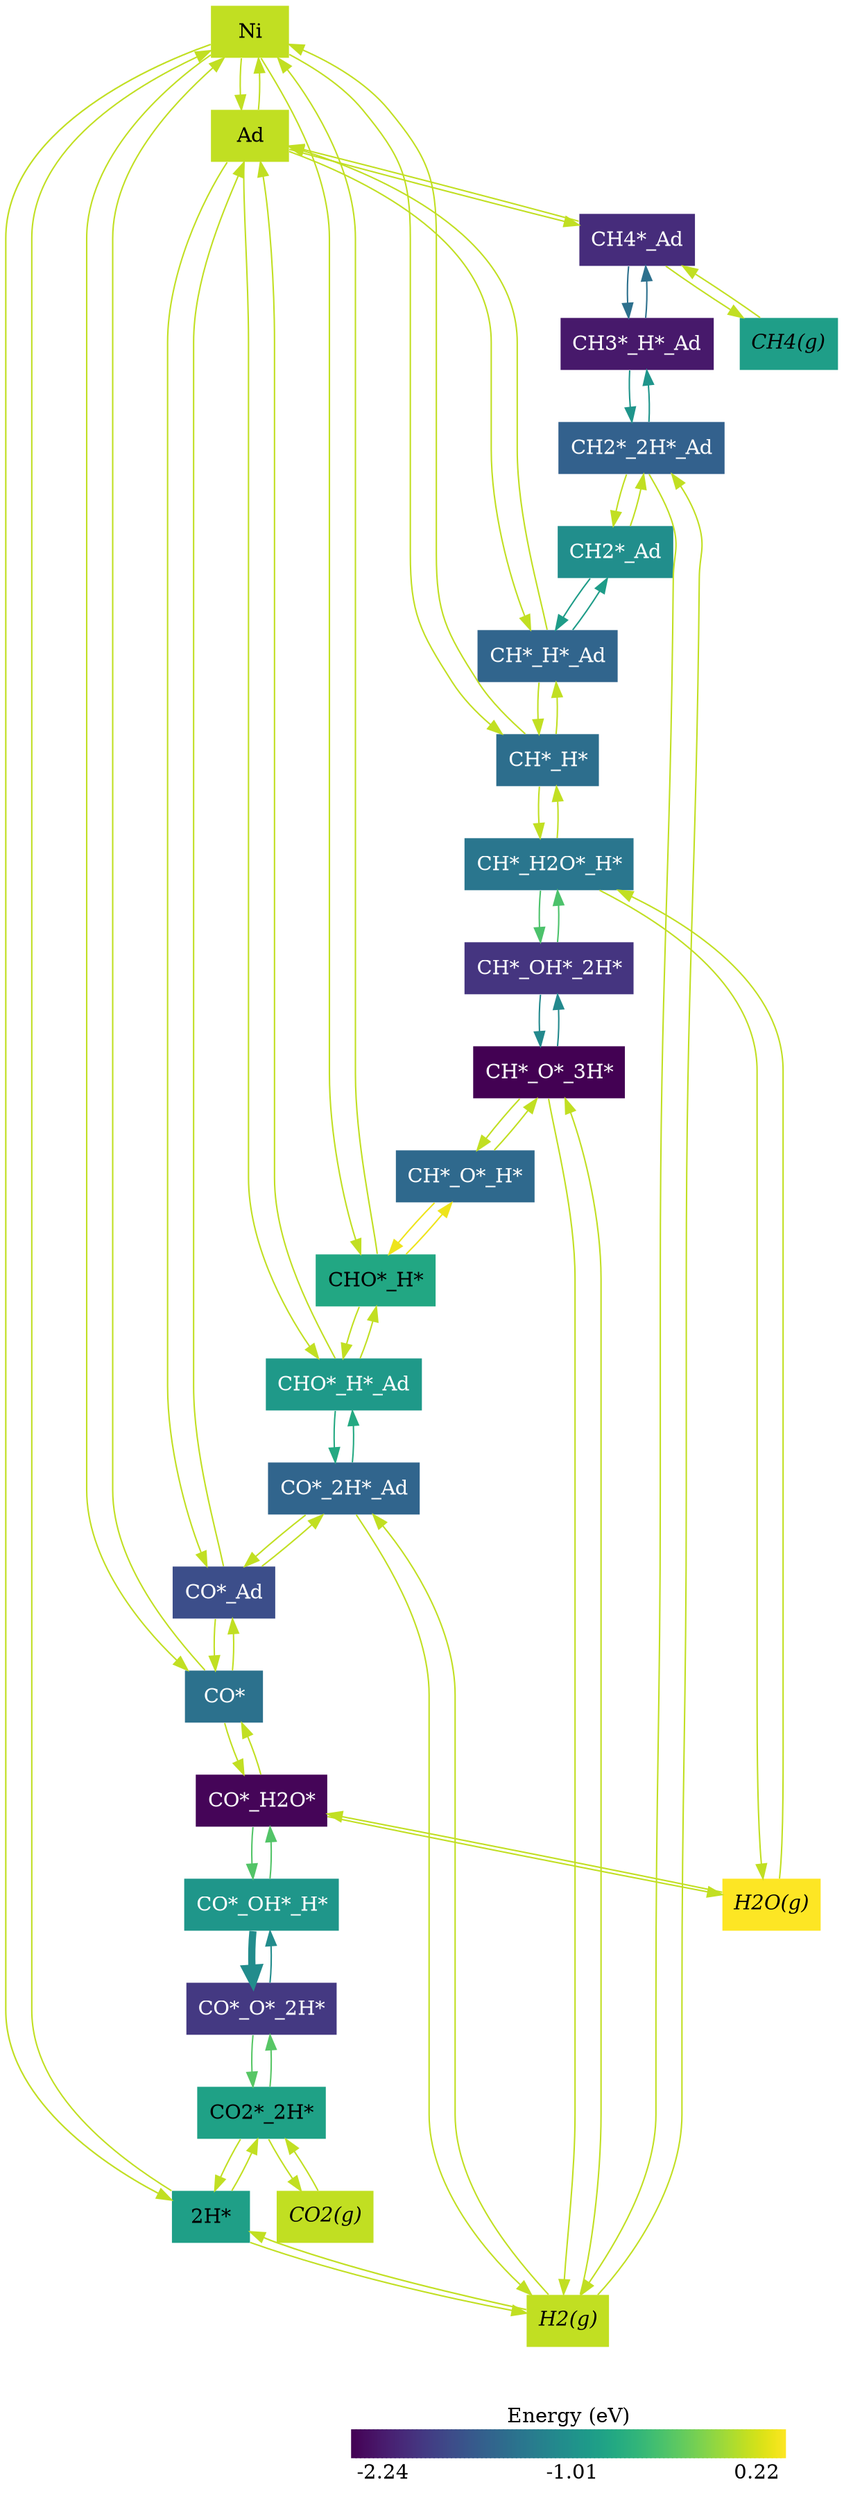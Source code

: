 strict digraph {

    graph [
        rankdir=TB,
        ranksep=0.5,
        nodesep=0.25
    ];
    
    node [
        shape=plaintext,
        style=filled
    ];
    
    edge [
        weight=2.
    ];


    "Ni" [
        label=<
        <TABLE BORDER="0" CELLBORDER="0" CELLSPACING="0" CELLPADDING="0">
          <TR>
            <TD><FONT COLOR="#000000">Ni</FONT></TD>
          </TR>
        </TABLE>
        >
        ,
        fillcolor="#c1df22"
    ];
    
    "Ad" [
        label=<
        <TABLE BORDER="0" CELLBORDER="0" CELLSPACING="0" CELLPADDING="0">
          <TR>
            <TD><FONT COLOR="#000000">Ad</FONT></TD>
          </TR>
        </TABLE>
        >
        ,
        fillcolor="#c1df22"
    ];
    
    "2H*" [
        label=<
        <TABLE BORDER="0" CELLBORDER="0" CELLSPACING="0" CELLPADDING="0">
          <TR>
            <TD><FONT COLOR="#000000">2H*</FONT></TD>
          </TR>
        </TABLE>
        >
        ,
        fillcolor="#1f9f87"
    ];
    
    "CO2*_2H*" [
        label=<
        <TABLE BORDER="0" CELLBORDER="0" CELLSPACING="0" CELLPADDING="0">
          <TR>
            <TD><FONT COLOR="#000000">CO2*_2H*</FONT></TD>
          </TR>
        </TABLE>
        >
        ,
        fillcolor="#1fa186"
    ];
    
    "CO*_O*_2H*" [
        label=<
        <TABLE BORDER="0" CELLBORDER="0" CELLSPACING="0" CELLPADDING="0">
          <TR>
            <TD><FONT COLOR="#ffffff">CO*_O*_2H*</FONT></TD>
          </TR>
        </TABLE>
        >
        ,
        fillcolor="#443982"
    ];
    
    "CO*_OH*_H*" [
        label=<
        <TABLE BORDER="0" CELLBORDER="0" CELLSPACING="0" CELLPADDING="0">
          <TR>
            <TD><FONT COLOR="#ffffff">CO*_OH*_H*</FONT></TD>
          </TR>
        </TABLE>
        >
        ,
        fillcolor="#1f968a"
    ];
    
    "CO*_H2O*" [
        label=<
        <TABLE BORDER="0" CELLBORDER="0" CELLSPACING="0" CELLPADDING="0">
          <TR>
            <TD><FONT COLOR="#ffffff">CO*_H2O*</FONT></TD>
          </TR>
        </TABLE>
        >
        ,
        fillcolor="#450558"
    ];
    
    "CO*" [
        label=<
        <TABLE BORDER="0" CELLBORDER="0" CELLSPACING="0" CELLPADDING="0">
          <TR>
            <TD><FONT COLOR="#ffffff">CO*</FONT></TD>
          </TR>
        </TABLE>
        >
        ,
        fillcolor="#2c718d"
    ];
    
    "CO*_Ad" [
        label=<
        <TABLE BORDER="0" CELLBORDER="0" CELLSPACING="0" CELLPADDING="0">
          <TR>
            <TD><FONT COLOR="#ffffff">CO*_Ad</FONT></TD>
          </TR>
        </TABLE>
        >
        ,
        fillcolor="#3c4e8a"
    ];
    
    "CO*_2H*_Ad" [
        label=<
        <TABLE BORDER="0" CELLBORDER="0" CELLSPACING="0" CELLPADDING="0">
          <TR>
            <TD><FONT COLOR="#ffffff">CO*_2H*_Ad</FONT></TD>
          </TR>
        </TABLE>
        >
        ,
        fillcolor="#31658d"
    ];
    
    "CHO*_H*_Ad" [
        label=<
        <TABLE BORDER="0" CELLBORDER="0" CELLSPACING="0" CELLPADDING="0">
          <TR>
            <TD><FONT COLOR="#ffffff">CHO*_H*_Ad</FONT></TD>
          </TR>
        </TABLE>
        >
        ,
        fillcolor="#1f9989"
    ];
    
    "CHO*_H*" [
        label=<
        <TABLE BORDER="0" CELLBORDER="0" CELLSPACING="0" CELLPADDING="0">
          <TR>
            <TD><FONT COLOR="#000000">CHO*_H*</FONT></TD>
          </TR>
        </TABLE>
        >
        ,
        fillcolor="#22a783"
    ];
    
    "CH*_O*_H*" [
        label=<
        <TABLE BORDER="0" CELLBORDER="0" CELLSPACING="0" CELLPADDING="0">
          <TR>
            <TD><FONT COLOR="#ffffff">CH*_O*_H*</FONT></TD>
          </TR>
        </TABLE>
        >
        ,
        fillcolor="#2f698d"
    ];
    
    "CH*_O*_3H*" [
        label=<
        <TABLE BORDER="0" CELLBORDER="0" CELLSPACING="0" CELLPADDING="0">
          <TR>
            <TD><FONT COLOR="#ffffff">CH*_O*_3H*</FONT></TD>
          </TR>
        </TABLE>
        >
        ,
        fillcolor="#430153"
    ];
    
    "CH*_OH*_2H*" [
        label=<
        <TABLE BORDER="0" CELLBORDER="0" CELLSPACING="0" CELLPADDING="0">
          <TR>
            <TD><FONT COLOR="#ffffff">CH*_OH*_2H*</FONT></TD>
          </TR>
        </TABLE>
        >
        ,
        fillcolor="#453580"
    ];
    
    "CH*_H2O*_H*" [
        label=<
        <TABLE BORDER="0" CELLBORDER="0" CELLSPACING="0" CELLPADDING="0">
          <TR>
            <TD><FONT COLOR="#ffffff">CH*_H2O*_H*</FONT></TD>
          </TR>
        </TABLE>
        >
        ,
        fillcolor="#2a768e"
    ];
    
    "CH*_H*" [
        label=<
        <TABLE BORDER="0" CELLBORDER="0" CELLSPACING="0" CELLPADDING="0">
          <TR>
            <TD><FONT COLOR="#ffffff">CH*_H*</FONT></TD>
          </TR>
        </TABLE>
        >
        ,
        fillcolor="#2d6e8d"
    ];
    
    "CH*_H*_Ad" [
        label=<
        <TABLE BORDER="0" CELLBORDER="0" CELLSPACING="0" CELLPADDING="0">
          <TR>
            <TD><FONT COLOR="#ffffff">CH*_H*_Ad</FONT></TD>
          </TR>
        </TABLE>
        >
        ,
        fillcolor="#31658d"
    ];
    
    "CH2*_Ad" [
        label=<
        <TABLE BORDER="0" CELLBORDER="0" CELLSPACING="0" CELLPADDING="0">
          <TR>
            <TD><FONT COLOR="#ffffff">CH2*_Ad</FONT></TD>
          </TR>
        </TABLE>
        >
        ,
        fillcolor="#218e8c"
    ];
    
    "CH2*_2H*_Ad" [
        label=<
        <TABLE BORDER="0" CELLBORDER="0" CELLSPACING="0" CELLPADDING="0">
          <TR>
            <TD><FONT COLOR="#ffffff">CH2*_2H*_Ad</FONT></TD>
          </TR>
        </TABLE>
        >
        ,
        fillcolor="#33618d"
    ];
    
    "CH3*_H*_Ad" [
        label=<
        <TABLE BORDER="0" CELLBORDER="0" CELLSPACING="0" CELLPADDING="0">
          <TR>
            <TD><FONT COLOR="#ffffff">CH3*_H*_Ad</FONT></TD>
          </TR>
        </TABLE>
        >
        ,
        fillcolor="#47196b"
    ];
    
    "CH4*_Ad" [
        label=<
        <TABLE BORDER="0" CELLBORDER="0" CELLSPACING="0" CELLPADDING="0">
          <TR>
            <TD><FONT COLOR="#ffffff">CH4*_Ad</FONT></TD>
          </TR>
        </TABLE>
        >
        ,
        fillcolor="#462c7b"
    ];
    
    "H2(g)" [
        label=<
        <TABLE BORDER="0" CELLBORDER="0" CELLSPACING="0" CELLPADDING="0">
          <TR>
            <TD><FONT COLOR="#000000"><i>H2(g)</i></FONT></TD>
          </TR>
        </TABLE>
        >
        ,
        fillcolor="#c1df22"
    ];
    
    "CO2(g)" [
        label=<
        <TABLE BORDER="0" CELLBORDER="0" CELLSPACING="0" CELLPADDING="0">
          <TR>
            <TD><FONT COLOR="#000000"><i>CO2(g)</i></FONT></TD>
          </TR>
        </TABLE>
        >
        ,
        fillcolor="#c1df22"
    ];
    
    "H2O(g)" [
        label=<
        <TABLE BORDER="0" CELLBORDER="0" CELLSPACING="0" CELLPADDING="0">
          <TR>
            <TD><FONT COLOR="#000000"><i>H2O(g)</i></FONT></TD>
          </TR>
        </TABLE>
        >
        ,
        fillcolor="#fde624"
    ];
    
    "CH4(g)" [
        label=<
        <TABLE BORDER="0" CELLBORDER="0" CELLSPACING="0" CELLPADDING="0">
          <TR>
            <TD><FONT COLOR="#000000"><i>CH4(g)</i></FONT></TD>
          </TR>
        </TABLE>
        >
        ,
        fillcolor="#1f9e88"
    ];
    
    "Colorbar" [
        fillcolor="#ffffff",
        label=<<TABLE BORDER="0" CELLBORDER="0" CELLSPACING="-1">
            <TR>
                <TD COLSPAN="100">Energy (eV)</TD>
            </TR>
            <TR>
                <TD BGCOLOR="#430153:#440457" WIDTH="1" HEIGHT="20"></TD>
                <TD BGCOLOR="#440457:#45085b" WIDTH="1" HEIGHT="20"></TD>
                <TD BGCOLOR="#45085b:#460c5f" WIDTH="1" HEIGHT="20"></TD>
                <TD BGCOLOR="#460c5f:#460f62" WIDTH="1" HEIGHT="20"></TD>
                <TD BGCOLOR="#460f62:#471365" WIDTH="1" HEIGHT="20"></TD>
                <TD BGCOLOR="#471365:#471769" WIDTH="1" HEIGHT="20"></TD>
                <TD BGCOLOR="#471769:#481a6c" WIDTH="1" HEIGHT="20"></TD>
                <TD BGCOLOR="#481a6c:#481d6f" WIDTH="1" HEIGHT="20"></TD>
                <TD BGCOLOR="#481d6f:#482172" WIDTH="1" HEIGHT="20"></TD>
                <TD BGCOLOR="#482172:#472474" WIDTH="1" HEIGHT="20"></TD>
                <TD BGCOLOR="#472474:#472777" WIDTH="1" HEIGHT="20"></TD>
                <TD BGCOLOR="#472777:#472a79" WIDTH="1" HEIGHT="20"></TD>
                <TD BGCOLOR="#472a79:#462d7b" WIDTH="1" HEIGHT="20"></TD>
                <TD BGCOLOR="#462d7b:#46317d" WIDTH="1" HEIGHT="20"></TD>
                <TD BGCOLOR="#46317d:#45347f" WIDTH="1" HEIGHT="20"></TD>
                <TD BGCOLOR="#45347f:#443781" WIDTH="1" HEIGHT="20"></TD>
                <TD BGCOLOR="#443781:#433a83" WIDTH="1" HEIGHT="20"></TD>
                <TD BGCOLOR="#433a83:#423d84" WIDTH="1" HEIGHT="20"></TD>
                <TD BGCOLOR="#423d84:#414085" WIDTH="1" HEIGHT="20"></TD>
                <TD BGCOLOR="#414085:#404386" WIDTH="1" HEIGHT="20"></TD>
                <TD BGCOLOR="#404386:#3f4687" WIDTH="1" HEIGHT="20"></TD>
                <TD BGCOLOR="#3f4687:#3e4988" WIDTH="1" HEIGHT="20"></TD>
                <TD BGCOLOR="#3e4988:#3d4c89" WIDTH="1" HEIGHT="20"></TD>
                <TD BGCOLOR="#3d4c89:#3c4e8a" WIDTH="1" HEIGHT="20"></TD>
                <TD BGCOLOR="#3c4e8a:#3a518a" WIDTH="1" HEIGHT="20"></TD>
                <TD BGCOLOR="#3a518a:#39548b" WIDTH="1" HEIGHT="20"></TD>
                <TD BGCOLOR="#39548b:#38578b" WIDTH="1" HEIGHT="20"></TD>
                <TD BGCOLOR="#38578b:#37598c" WIDTH="1" HEIGHT="20"></TD>
                <TD BGCOLOR="#37598c:#355c8c" WIDTH="1" HEIGHT="20"></TD>
                <TD BGCOLOR="#355c8c:#345f8c" WIDTH="1" HEIGHT="20"></TD>
                <TD BGCOLOR="#345f8c:#33618d" WIDTH="1" HEIGHT="20"></TD>
                <TD BGCOLOR="#33618d:#32648d" WIDTH="1" HEIGHT="20"></TD>
                <TD BGCOLOR="#32648d:#31668d" WIDTH="1" HEIGHT="20"></TD>
                <TD BGCOLOR="#31668d:#30698d" WIDTH="1" HEIGHT="20"></TD>
                <TD BGCOLOR="#30698d:#2e6b8d" WIDTH="1" HEIGHT="20"></TD>
                <TD BGCOLOR="#2e6b8d:#2d6e8d" WIDTH="1" HEIGHT="20"></TD>
                <TD BGCOLOR="#2d6e8d:#2c708d" WIDTH="1" HEIGHT="20"></TD>
                <TD BGCOLOR="#2c708d:#2b738e" WIDTH="1" HEIGHT="20"></TD>
                <TD BGCOLOR="#2b738e:#2a758e" WIDTH="1" HEIGHT="20"></TD>
                <TD BGCOLOR="#2a758e:#29778e" WIDTH="1" HEIGHT="20"></TD>
                <TD BGCOLOR="#29778e:#297a8e" WIDTH="1" HEIGHT="20"></TD>
                <TD BGCOLOR="#297a8e:#287c8e" WIDTH="1" HEIGHT="20"></TD>
                <TD BGCOLOR="#287c8e:#277f8d" WIDTH="1" HEIGHT="20"></TD>
                <TD BGCOLOR="#277f8d:#26818d" WIDTH="1" HEIGHT="20"></TD>
                <TD BGCOLOR="#26818d:#25838d" WIDTH="1" HEIGHT="20"></TD>
                <TD BGCOLOR="#25838d:#24868d" WIDTH="1" HEIGHT="20"></TD>
                <TD BGCOLOR="#24868d:#23888d" WIDTH="1" HEIGHT="20"></TD>
                <TD BGCOLOR="#23888d:#228b8c" WIDTH="1" HEIGHT="20"></TD>
                <TD BGCOLOR="#228b8c:#218d8c" WIDTH="1" HEIGHT="20"></TD>
                <TD BGCOLOR="#218d8c:#218f8c" WIDTH="1" HEIGHT="20"></TD>
                <TD BGCOLOR="#218f8c:#20928b" WIDTH="1" HEIGHT="20"></TD>
                <TD BGCOLOR="#20928b:#1f948b" WIDTH="1" HEIGHT="20"></TD>
                <TD BGCOLOR="#1f948b:#1f978a" WIDTH="1" HEIGHT="20"></TD>
                <TD BGCOLOR="#1f978a:#1e9989" WIDTH="1" HEIGHT="20"></TD>
                <TD BGCOLOR="#1e9989:#1e9b89" WIDTH="1" HEIGHT="20"></TD>
                <TD BGCOLOR="#1e9b89:#1f9e88" WIDTH="1" HEIGHT="20"></TD>
                <TD BGCOLOR="#1f9e88:#1fa087" WIDTH="1" HEIGHT="20"></TD>
                <TD BGCOLOR="#1fa087:#20a286" WIDTH="1" HEIGHT="20"></TD>
                <TD BGCOLOR="#20a286:#21a585" WIDTH="1" HEIGHT="20"></TD>
                <TD BGCOLOR="#21a585:#22a783" WIDTH="1" HEIGHT="20"></TD>
                <TD BGCOLOR="#22a783:#24aa82" WIDTH="1" HEIGHT="20"></TD>
                <TD BGCOLOR="#24aa82:#26ac80" WIDTH="1" HEIGHT="20"></TD>
                <TD BGCOLOR="#26ac80:#29ae7f" WIDTH="1" HEIGHT="20"></TD>
                <TD BGCOLOR="#29ae7f:#2cb07d" WIDTH="1" HEIGHT="20"></TD>
                <TD BGCOLOR="#2cb07d:#2fb37b" WIDTH="1" HEIGHT="20"></TD>
                <TD BGCOLOR="#2fb37b:#32b579" WIDTH="1" HEIGHT="20"></TD>
                <TD BGCOLOR="#32b579:#36b777" WIDTH="1" HEIGHT="20"></TD>
                <TD BGCOLOR="#36b777:#3ab975" WIDTH="1" HEIGHT="20"></TD>
                <TD BGCOLOR="#3ab975:#3ebc73" WIDTH="1" HEIGHT="20"></TD>
                <TD BGCOLOR="#3ebc73:#43be70" WIDTH="1" HEIGHT="20"></TD>
                <TD BGCOLOR="#43be70:#47c06d" WIDTH="1" HEIGHT="20"></TD>
                <TD BGCOLOR="#47c06d:#4cc26b" WIDTH="1" HEIGHT="20"></TD>
                <TD BGCOLOR="#4cc26b:#51c468" WIDTH="1" HEIGHT="20"></TD>
                <TD BGCOLOR="#51c468:#57c665" WIDTH="1" HEIGHT="20"></TD>
                <TD BGCOLOR="#57c665:#5cc862" WIDTH="1" HEIGHT="20"></TD>
                <TD BGCOLOR="#5cc862:#61ca5f" WIDTH="1" HEIGHT="20"></TD>
                <TD BGCOLOR="#61ca5f:#67cc5b" WIDTH="1" HEIGHT="20"></TD>
                <TD BGCOLOR="#67cc5b:#6dcd58" WIDTH="1" HEIGHT="20"></TD>
                <TD BGCOLOR="#6dcd58:#73cf54" WIDTH="1" HEIGHT="20"></TD>
                <TD BGCOLOR="#73cf54:#79d150" WIDTH="1" HEIGHT="20"></TD>
                <TD BGCOLOR="#79d150:#7fd24d" WIDTH="1" HEIGHT="20"></TD>
                <TD BGCOLOR="#7fd24d:#86d449" WIDTH="1" HEIGHT="20"></TD>
                <TD BGCOLOR="#86d449:#8cd544" WIDTH="1" HEIGHT="20"></TD>
                <TD BGCOLOR="#8cd544:#93d740" WIDTH="1" HEIGHT="20"></TD>
                <TD BGCOLOR="#93d740:#99d83c" WIDTH="1" HEIGHT="20"></TD>
                <TD BGCOLOR="#99d83c:#a0d938" WIDTH="1" HEIGHT="20"></TD>
                <TD BGCOLOR="#a0d938:#a7db33" WIDTH="1" HEIGHT="20"></TD>
                <TD BGCOLOR="#a7db33:#addc2f" WIDTH="1" HEIGHT="20"></TD>
                <TD BGCOLOR="#addc2f:#b4dd2a" WIDTH="1" HEIGHT="20"></TD>
                <TD BGCOLOR="#b4dd2a:#bbde26" WIDTH="1" HEIGHT="20"></TD>
                <TD BGCOLOR="#bbde26:#c2df22" WIDTH="1" HEIGHT="20"></TD>
                <TD BGCOLOR="#c2df22:#c9e01e" WIDTH="1" HEIGHT="20"></TD>
                <TD BGCOLOR="#c9e01e:#cfe11b" WIDTH="1" HEIGHT="20"></TD>
                <TD BGCOLOR="#cfe11b:#d6e119" WIDTH="1" HEIGHT="20"></TD>
                <TD BGCOLOR="#d6e119:#dde218" WIDTH="1" HEIGHT="20"></TD>
                <TD BGCOLOR="#dde218:#e3e318" WIDTH="1" HEIGHT="20"></TD>
                <TD BGCOLOR="#e3e318:#eae419" WIDTH="1" HEIGHT="20"></TD>
                <TD BGCOLOR="#eae419:#f0e51c" WIDTH="1" HEIGHT="20"></TD>
                <TD BGCOLOR="#f0e51c:#f6e520" WIDTH="1" HEIGHT="20"></TD>
                <TD BGCOLOR="#f6e520:#fde624" WIDTH="1" HEIGHT="20"></TD>
            </TR>
            <TR>
                <TD COLSPAN="100%">
                    <TABLE BORDER="0" CELLBORDER="0" CELLSPACING="0" WIDTH="100%">
                        <TR>
                            <TD ALIGN="LEFT" WIDTH="33%">-2.24</TD>
                            <TD ALIGN="CENTER" WIDTH="34%">-1.01</TD>
                            <TD ALIGN="RIGHT" WIDTH="33%">0.22</TD>
                        </TR>
                    </TABLE>
                </TD>
            </TR>
        </TABLE>>
    ];


    "2H*" -> "H2(g)"[
        color="#c1df22",
        penwidth=1.0
    ];
    
    "2H*" -> "Ni"[
        color="#c1df22",
        penwidth=1.0
    ];
    
    "H2(g)" -> "2H*"[
        color="#c1df22",
        penwidth=1.0425367982101093
    ];
    
    "Ni" -> "2H*"[
        color="#c1df22",
        penwidth=1.0425367982101093
    ];
    
    "CO2*_2H*" -> "CO2(g)"[
        color="#c1df22",
        penwidth=1.0
    ];
    
    "CO2*_2H*" -> "2H*"[
        color="#c1df22",
        penwidth=1.0
    ];
    
    "CO2(g)" -> "CO2*_2H*"[
        color="#c1df22",
        penwidth=1.0
    ];
    
    "2H*" -> "CO2*_2H*"[
        color="#c1df22",
        penwidth=1.0
    ];
    
    "CO*_O*_2H*" -> "CO2*_2H*"[
        color="#57c665",
        penwidth=1.0
    ];
    
    "CO2*_2H*" -> "CO*_O*_2H*"[
        color="#57c665",
        penwidth=1.000000001235401
    ];
    
    "CO*_OH*_H*" -> "CO*_O*_2H*"[
        color="#228c8c",
        penwidth=5.0
    ];
    
    "CO*_O*_2H*" -> "CO*_OH*_H*"[
        color="#228c8c",
        penwidth=1.0000000000000002
    ];
    
    "CO*_H2O*" -> "CO*_OH*_H*"[
        color="#52c467",
        penwidth=1.0
    ];
    
    "CO*_OH*_H*" -> "CO*_H2O*"[
        color="#52c467",
        penwidth=1.0000000000269798
    ];
    
    "H2O(g)" -> "CO*_H2O*"[
        color="#c1df22",
        penwidth=1.0
    ];
    
    "CO*" -> "CO*_H2O*"[
        color="#c1df22",
        penwidth=1.0
    ];
    
    "CO*_H2O*" -> "H2O(g)"[
        color="#c1df22",
        penwidth=1.0
    ];
    
    "CO*_H2O*" -> "CO*"[
        color="#c1df22",
        penwidth=1.0
    ];
    
    "CO*_Ad" -> "Ad"[
        color="#c1df22",
        penwidth=1.0
    ];
    
    "CO*_Ad" -> "CO*"[
        color="#c1df22",
        penwidth=1.0
    ];
    
    "Ni" -> "Ad"[
        color="#c1df22",
        penwidth=1.0
    ];
    
    "Ni" -> "CO*"[
        color="#c1df22",
        penwidth=1.0
    ];
    
    "Ad" -> "CO*_Ad"[
        color="#c1df22",
        penwidth=1.0
    ];
    
    "Ad" -> "Ni"[
        color="#c1df22",
        penwidth=1.0
    ];
    
    "CO*" -> "CO*_Ad"[
        color="#c1df22",
        penwidth=1.0
    ];
    
    "CO*" -> "Ni"[
        color="#c1df22",
        penwidth=1.0
    ];
    
    "CO*_2H*_Ad" -> "H2(g)"[
        color="#c1df22",
        penwidth=1.0
    ];
    
    "CO*_2H*_Ad" -> "CO*_Ad"[
        color="#c1df22",
        penwidth=1.0
    ];
    
    "H2(g)" -> "CO*_2H*_Ad"[
        color="#c1df22",
        penwidth=1.0
    ];
    
    "CO*_Ad" -> "CO*_2H*_Ad"[
        color="#c1df22",
        penwidth=1.0
    ];
    
    "CHO*_H*_Ad" -> "CO*_2H*_Ad"[
        color="#24a982",
        penwidth=1.0000271286720195
    ];
    
    "CO*_2H*_Ad" -> "CHO*_H*_Ad"[
        color="#24a982",
        penwidth=1.0000000000000047
    ];
    
    "CHO*_H*" -> "CHO*_H*_Ad"[
        color="#c1df22",
        penwidth=1.0000000000000002
    ];
    
    "CHO*_H*" -> "Ni"[
        color="#c1df22",
        penwidth=1.0000000000000002
    ];
    
    "Ad" -> "CHO*_H*_Ad"[
        color="#c1df22",
        penwidth=1.0000000000000002
    ];
    
    "Ad" -> "Ni"[
        color="#c1df22",
        penwidth=1.0000000000000002
    ];
    
    "CHO*_H*_Ad" -> "CHO*_H*"[
        color="#c1df22",
        penwidth=1.0
    ];
    
    "CHO*_H*_Ad" -> "Ad"[
        color="#c1df22",
        penwidth=1.0
    ];
    
    "Ni" -> "CHO*_H*"[
        color="#c1df22",
        penwidth=1.0
    ];
    
    "Ni" -> "Ad"[
        color="#c1df22",
        penwidth=1.0
    ];
    
    "CH*_O*_H*" -> "CHO*_H*"[
        color="#eee41b",
        penwidth=1.0
    ];
    
    "CHO*_H*" -> "CH*_O*_H*"[
        color="#eee41b",
        penwidth=1.0
    ];
    
    "CH*_O*_3H*" -> "H2(g)"[
        color="#c1df22",
        penwidth=1.0
    ];
    
    "CH*_O*_3H*" -> "CH*_O*_H*"[
        color="#c1df22",
        penwidth=1.0
    ];
    
    "H2(g)" -> "CH*_O*_3H*"[
        color="#c1df22",
        penwidth=1.0
    ];
    
    "CH*_O*_H*" -> "CH*_O*_3H*"[
        color="#c1df22",
        penwidth=1.0
    ];
    
    "CH*_OH*_2H*" -> "CH*_O*_3H*"[
        color="#23898d",
        penwidth=1.0000000000000002
    ];
    
    "CH*_O*_3H*" -> "CH*_OH*_2H*"[
        color="#23898d",
        penwidth=1.0
    ];
    
    "CH*_H2O*_H*" -> "CH*_OH*_2H*"[
        color="#4cc26b",
        penwidth=1.0
    ];
    
    "CH*_OH*_2H*" -> "CH*_H2O*_H*"[
        color="#4cc26b",
        penwidth=1.0
    ];
    
    "CH*_H*" -> "CH*_H2O*_H*"[
        color="#c1df22",
        penwidth=1.0
    ];
    
    "H2O(g)" -> "CH*_H2O*_H*"[
        color="#c1df22",
        penwidth=1.0
    ];
    
    "CH*_H2O*_H*" -> "CH*_H*"[
        color="#c1df22",
        penwidth=1.0
    ];
    
    "CH*_H2O*_H*" -> "H2O(g)"[
        color="#c1df22",
        penwidth=1.0
    ];
    
    "CH*_H*_Ad" -> "CH*_H*"[
        color="#c1df22",
        penwidth=1.0
    ];
    
    "CH*_H*_Ad" -> "Ad"[
        color="#c1df22",
        penwidth=1.0
    ];
    
    "Ni" -> "CH*_H*"[
        color="#c1df22",
        penwidth=1.0
    ];
    
    "Ni" -> "Ad"[
        color="#c1df22",
        penwidth=1.0
    ];
    
    "CH*_H*" -> "CH*_H*_Ad"[
        color="#c1df22",
        penwidth=1.0
    ];
    
    "CH*_H*" -> "Ni"[
        color="#c1df22",
        penwidth=1.0
    ];
    
    "Ad" -> "CH*_H*_Ad"[
        color="#c1df22",
        penwidth=1.0
    ];
    
    "Ad" -> "Ni"[
        color="#c1df22",
        penwidth=1.0
    ];
    
    "CH2*_Ad" -> "CH*_H*_Ad"[
        color="#1e9c88",
        penwidth=1.000076412245879
    ];
    
    "CH*_H*_Ad" -> "CH2*_Ad"[
        color="#1e9c88",
        penwidth=1.000000000001897
    ];
    
    "CH2*_2H*_Ad" -> "H2(g)"[
        color="#c1df22",
        penwidth=1.0
    ];
    
    "CH2*_2H*_Ad" -> "CH2*_Ad"[
        color="#c1df22",
        penwidth=1.0
    ];
    
    "H2(g)" -> "CH2*_2H*_Ad"[
        color="#c1df22",
        penwidth=1.0
    ];
    
    "CH2*_Ad" -> "CH2*_2H*_Ad"[
        color="#c1df22",
        penwidth=1.0
    ];
    
    "CH3*_H*_Ad" -> "CH2*_2H*_Ad"[
        color="#1f958b",
        penwidth=1.0
    ];
    
    "CH2*_2H*_Ad" -> "CH3*_H*_Ad"[
        color="#1f958b",
        penwidth=1.0000000000077778
    ];
    
    "CH4*_Ad" -> "CH3*_H*_Ad"[
        color="#2d708d",
        penwidth=1.0000000000004383
    ];
    
    "CH3*_H*_Ad" -> "CH4*_Ad"[
        color="#2d708d",
        penwidth=1.0000000000000009
    ];
    
    "CH4(g)" -> "CH4*_Ad"[
        color="#c1df22",
        penwidth=1.0
    ];
    
    "Ad" -> "CH4*_Ad"[
        color="#c1df22",
        penwidth=1.0
    ];
    
    "CH4*_Ad" -> "CH4(g)"[
        color="#c1df22",
        penwidth=1.0
    ];
    
    "CH4*_Ad" -> "Ad"[
        color="#c1df22",
        penwidth=1.0
    ];
    
    "H2(g)" -> "Colorbar"[
        style=invis
    ];
}